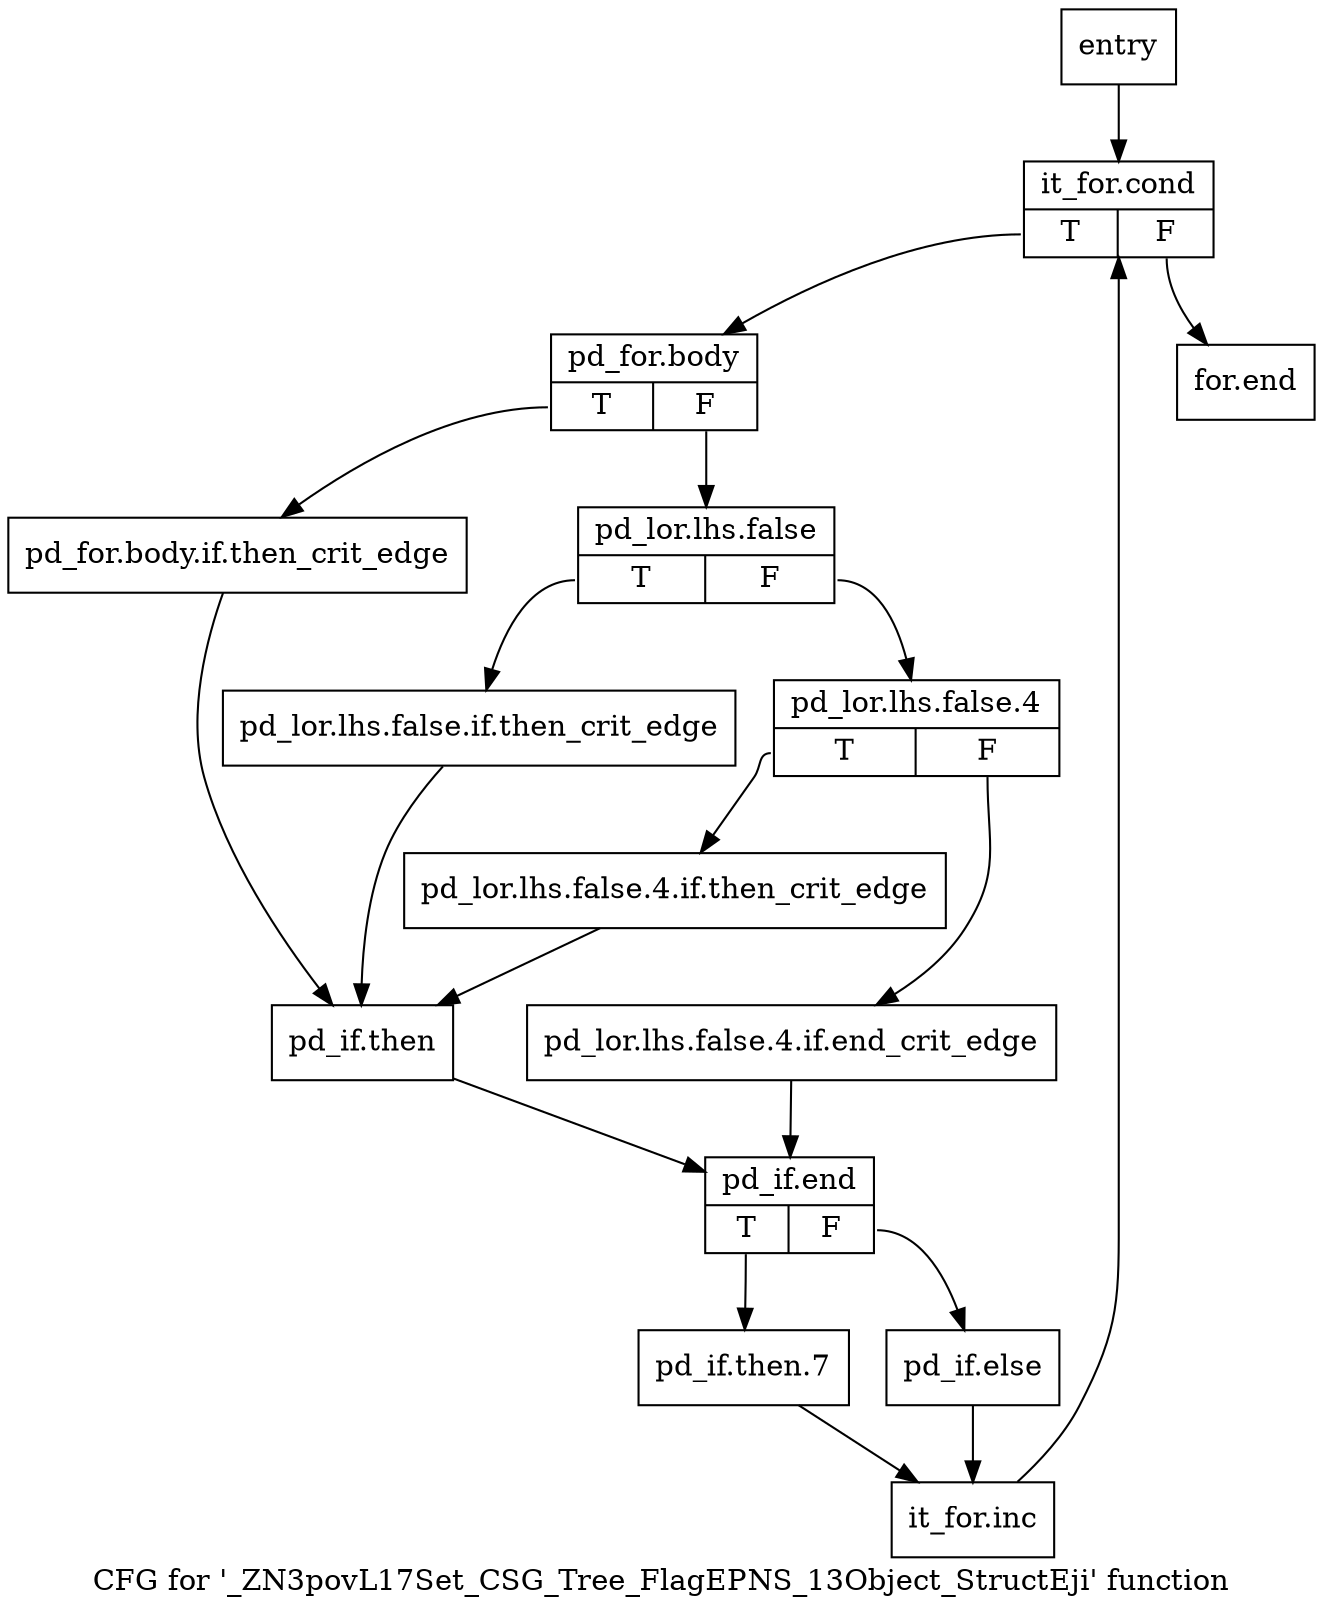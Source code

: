 digraph "CFG for '_ZN3povL17Set_CSG_Tree_FlagEPNS_13Object_StructEji' function" {
	label="CFG for '_ZN3povL17Set_CSG_Tree_FlagEPNS_13Object_StructEji' function";

	Node0x187b9a0 [shape=record,label="{entry}"];
	Node0x187b9a0 -> Node0x187b9f0;
	Node0x187b9f0 [shape=record,label="{it_for.cond|{<s0>T|<s1>F}}"];
	Node0x187b9f0:s0 -> Node0x187ba40;
	Node0x187b9f0:s1 -> Node0x187be00;
	Node0x187ba40 [shape=record,label="{pd_for.body|{<s0>T|<s1>F}}"];
	Node0x187ba40:s0 -> Node0x187ba90;
	Node0x187ba40:s1 -> Node0x187bae0;
	Node0x187ba90 [shape=record,label="{pd_for.body.if.then_crit_edge}"];
	Node0x187ba90 -> Node0x187bc70;
	Node0x187bae0 [shape=record,label="{pd_lor.lhs.false|{<s0>T|<s1>F}}"];
	Node0x187bae0:s0 -> Node0x187bb30;
	Node0x187bae0:s1 -> Node0x187bb80;
	Node0x187bb30 [shape=record,label="{pd_lor.lhs.false.if.then_crit_edge}"];
	Node0x187bb30 -> Node0x187bc70;
	Node0x187bb80 [shape=record,label="{pd_lor.lhs.false.4|{<s0>T|<s1>F}}"];
	Node0x187bb80:s0 -> Node0x187bc20;
	Node0x187bb80:s1 -> Node0x187bbd0;
	Node0x187bbd0 [shape=record,label="{pd_lor.lhs.false.4.if.end_crit_edge}"];
	Node0x187bbd0 -> Node0x187bcc0;
	Node0x187bc20 [shape=record,label="{pd_lor.lhs.false.4.if.then_crit_edge}"];
	Node0x187bc20 -> Node0x187bc70;
	Node0x187bc70 [shape=record,label="{pd_if.then}"];
	Node0x187bc70 -> Node0x187bcc0;
	Node0x187bcc0 [shape=record,label="{pd_if.end|{<s0>T|<s1>F}}"];
	Node0x187bcc0:s0 -> Node0x187bd10;
	Node0x187bcc0:s1 -> Node0x187bd60;
	Node0x187bd10 [shape=record,label="{pd_if.then.7}"];
	Node0x187bd10 -> Node0x187bdb0;
	Node0x187bd60 [shape=record,label="{pd_if.else}"];
	Node0x187bd60 -> Node0x187bdb0;
	Node0x187bdb0 [shape=record,label="{it_for.inc}"];
	Node0x187bdb0 -> Node0x187b9f0;
	Node0x187be00 [shape=record,label="{for.end}"];
}
